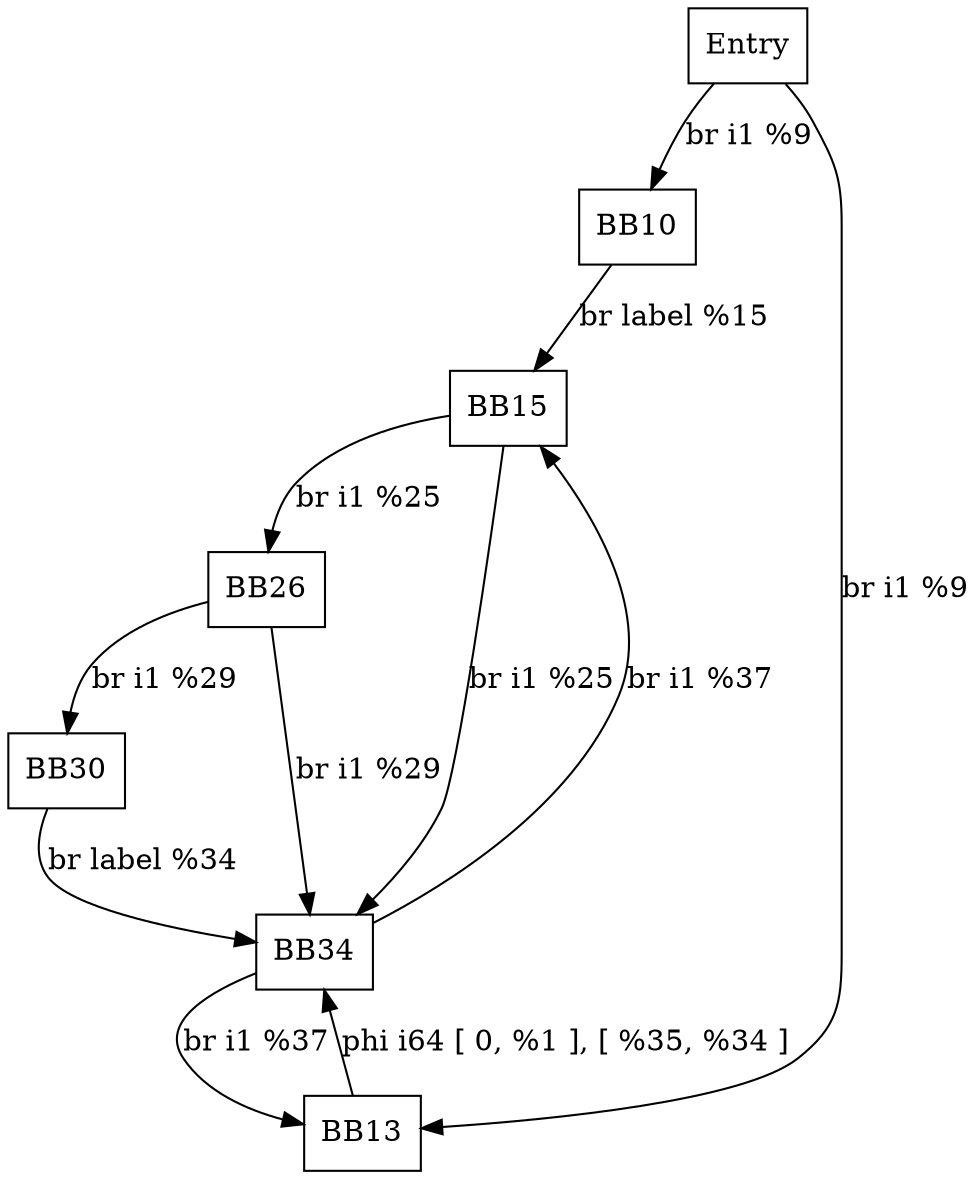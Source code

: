 digraph CFG {
    node[shape=box];
    1[label="Entry"];
    10[label="BB10"];
    13[label="BB13"];
    15[label="BB15"];
    26[label="BB26"];
    30[label="BB30"];
    34[label="BB34"];

    1 -> 10[label="br i1 %9"];
    1 -> 13[label="br i1 %9"];
    10 -> 15[label="br label %15"];
    13 -> 34[label="phi i64 [ 0, %1 ], [ %35, %34 ]"];
    15 -> 26[label="br i1 %25"];
    15 -> 34[label="br i1 %25"];
    26 -> 30[label="br i1 %29"];
    26 -> 34[label="br i1 %29"];
    30 -> 34[label="br label %34"];
    34 -> 13[label="br i1 %37"];
    34 -> 15[label="br i1 %37"];
}